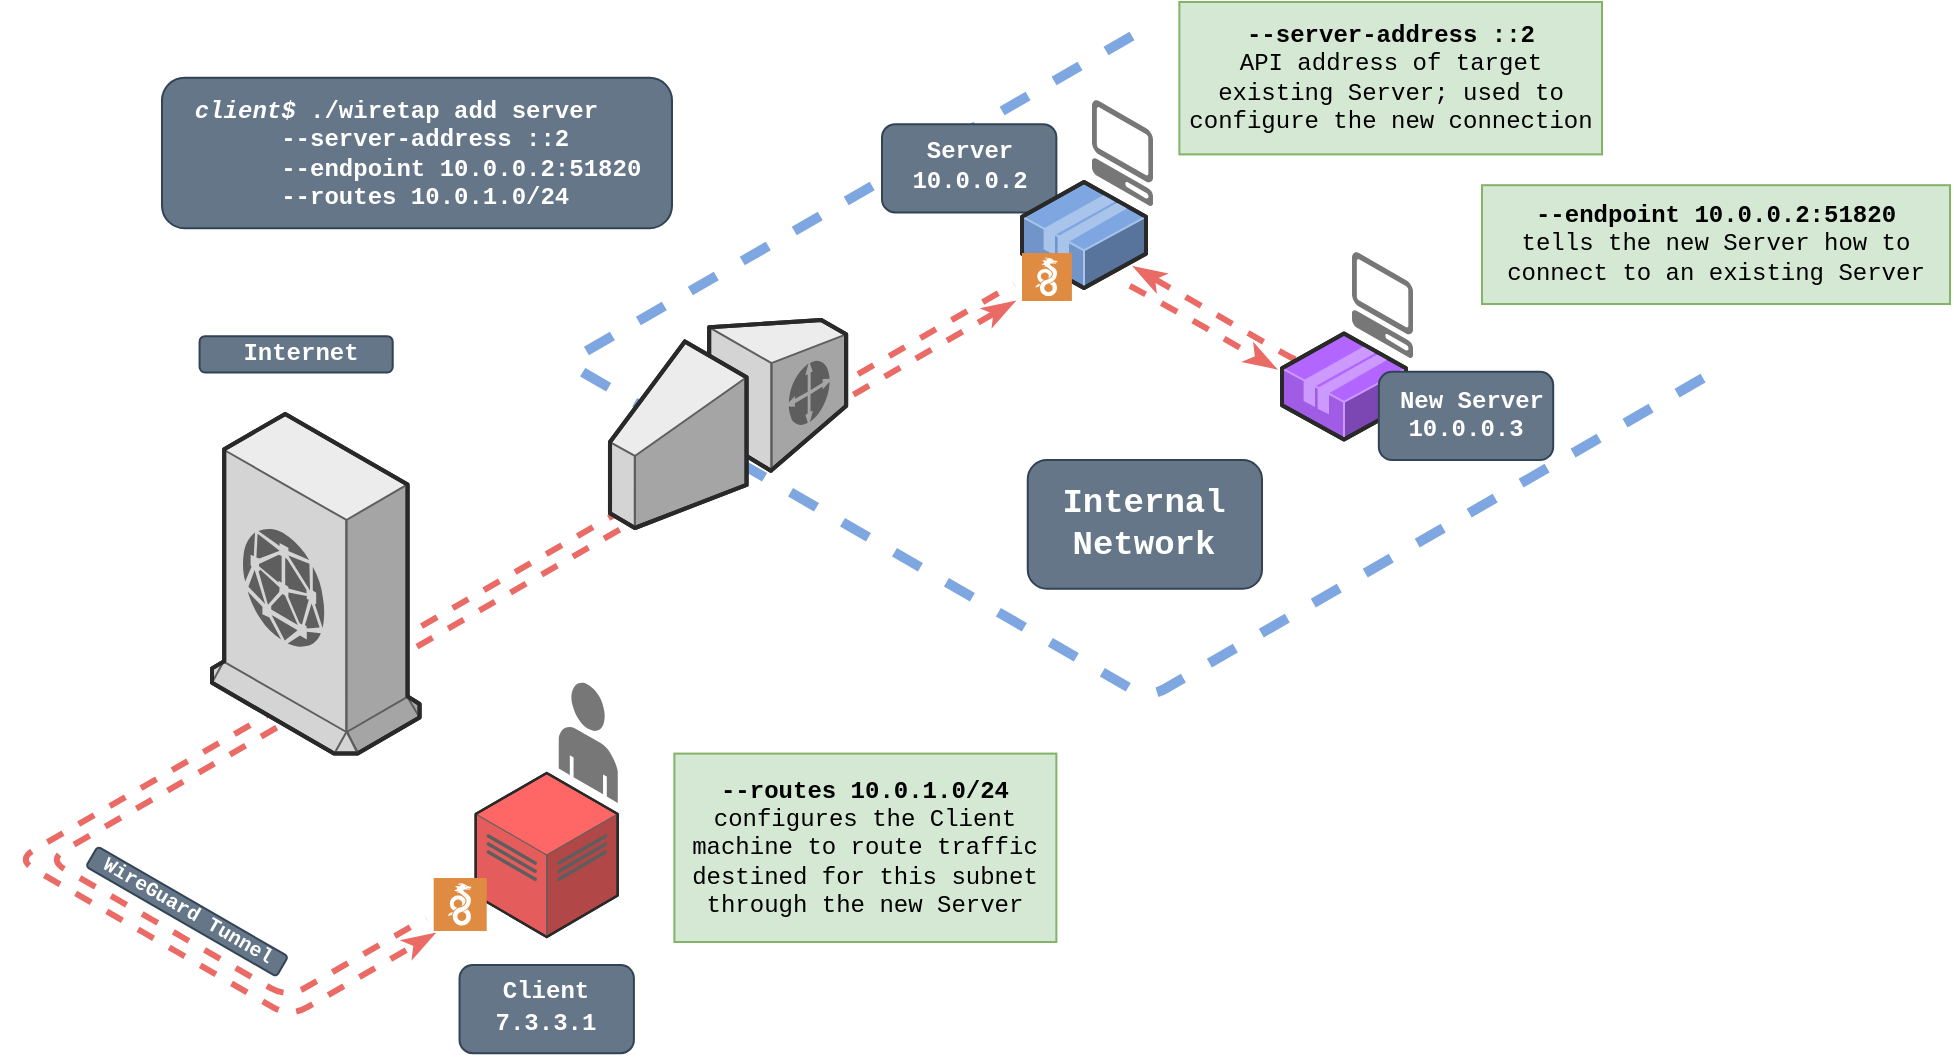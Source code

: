 <mxfile version="24.7.8">
  <diagram id="e3q73qmI6FWCRJhKJi0n" name="Page-1">
    <mxGraphModel dx="2074" dy="1196" grid="1" gridSize="10" guides="1" tooltips="1" connect="1" arrows="1" fold="1" page="1" pageScale="1" pageWidth="850" pageHeight="1100" math="0" shadow="0">
      <root>
        <UserObject label="" animation="# show everything&#xa;show VQUGQQ_OnS2NU-rycE4X-38 fade&#xa;show VQUGQQ_OnS2NU-rycE4X-29 fade&#xa;show VQUGQQ_OnS2NU-rycE4X-78 fade&#xa;show VQUGQQ_OnS2NU-rycE4X-23 fade&#xa;show VQUGQQ_OnS2NU-rycE4X-18 fade&#xa;show VQUGQQ_OnS2NU-rycE4X-32 fade&#xa;show VQUGQQ_OnS2NU-rycE4X-6 fade&#xa;show VQUGQQ_OnS2NU-rycE4X-35 fade&#xa;show VQUGQQ_OnS2NU-rycE4X-34 fade&#xa;show VQUGQQ_OnS2NU-rycE4X-36 fade&#xa;show VQUGQQ_OnS2NU-rycE4X-37 fade&#xa;show IBNPmSZJS5FAOytZOC4L-5 fade&#xa;&#xa;show wN3jGvzEee-aj5tuvHeW-2 fade&#xa;show wN3jGvzEee-aj5tuvHeW-1 fade&#xa;show VQUGQQ_OnS2NU-rycE4X-10 fade&#xa;show VQUGQQ_OnS2NU-rycE4X-20 fade&#xa;show VQUGQQ_OnS2NU-rycE4X-39 fade&#xa;show VQUGQQ_OnS2NU-rycE4X-8 fade&#xa;show VQUGQQ_OnS2NU-rycE4X-53 fade&#xa;show wN3jGvzEee-aj5tuvHeW-4 fade&#xa;show wN3jGvzEee-aj5tuvHeW-3 fade&#xa;wait 1000&#xa;&#xa;# Wiretap deployed, show handshake&#xa;show wN3jGvzEee-aj5tuvHeW-5 fade&#xa;show wN3jGvzEee-aj5tuvHeW-6 fade&#xa;show FmDstwN8osCTSLxOBSY--1 fade&#xa;show FmDstwN8osCTSLxOBSY--7 fade&#xa;show FmDstwN8osCTSLxOBSY--10 fade&#xa;show FmDstwN8osCTSLxOBSY--2 fade&#xa;flow wN3jGvzEee-aj5tuvHeW-6 start&#xa;flow FmDstwN8osCTSLxOBSY--1 start&#xa;flow FmDstwN8osCTSLxOBSY--7 start&#xa;flow FmDstwN8osCTSLxOBSY--10 start&#xa;flow FmDstwN8osCTSLxOBSY--2 start&#xa;wait 2000&#xa;show FmDstwN8osCTSLxOBSY--9 fade&#xa;show oPV8zDyL8UI4lHpnsqUg-2 fade&#xa;show oPV8zDyL8UI4lHpnsqUg-3 fade&#xa;show oPV8zDyL8UI4lHpnsqUg-4 fade&#xa;show oPV8zDyL8UI4lHpnsqUg-5 fade&#xa;flow FmDstwN8osCTSLxOBSY--9 start&#xa;flow oPV8zDyL8UI4lHpnsqUg-2 start&#xa;flow oPV8zDyL8UI4lHpnsqUg-3 start&#xa;flow oPV8zDyL8UI4lHpnsqUg-4 start&#xa;wait 2000&#xa;&#xa;# show ping&#xa;show oPV8zDyL8UI4lHpnsqUg-7 fade&#xa;wait 1000&#xa;&#xa;show VQUGQQ_OnS2NU-rycE4X-77 fade&#xa;wait 1000&#xa;&#xa;&#xa;show oPV8zDyL8UI4lHpnsqUg-10 fade&#xa;show oPV8zDyL8UI4lHpnsqUg-12 fade&#xa;wait 1000&#xa;&#xa;show oPV8zDyL8UI4lHpnsqUg-15 fade&#xa;show oPV8zDyL8UI4lHpnsqUg-16 fade&#xa;wait 1000&#xa;&#xa;show oPV8zDyL8UI4lHpnsqUg-8 fade&#xa;wait 5000&#xa;" id="0">
          <mxCell />
        </UserObject>
        <mxCell id="1" parent="0" />
        <mxCell id="2" value="" style="endArrow=classicThin;html=1;rounded=1;fontFamily=Courier New;jumpSize=12;strokeWidth=3;endFill=1;strokeColor=#EA6B66;startArrow=none;startFill=0;edgeStyle=isometricEdgeStyle;dashed=1;entryX=0.898;entryY=0.81;entryDx=0;entryDy=0;entryPerimeter=0;flowAnimation=1;" parent="1" target="VQUGQQ_OnS2NU-rycE4X-8" edge="1">
          <mxGeometry width="50" height="50" relative="1" as="geometry">
            <mxPoint x="734.96" y="308" as="sourcePoint" />
            <mxPoint x="660" y="270" as="targetPoint" />
            <Array as="points">
              <mxPoint x="678" y="281" />
            </Array>
          </mxGeometry>
        </mxCell>
        <mxCell id="IBNPmSZJS5FAOytZOC4L-5" value="" style="endArrow=none;dashed=1;html=1;rounded=1;strokeColor=#7EA6E0;strokeWidth=5;jumpStyle=none;edgeStyle=isometricEdgeStyle;" parent="1" edge="1">
          <mxGeometry width="50" height="50" relative="1" as="geometry">
            <mxPoint x="645" y="147" as="sourcePoint" />
            <mxPoint x="941" y="312" as="targetPoint" />
            <Array as="points">
              <mxPoint x="479.26" y="378" />
            </Array>
          </mxGeometry>
        </mxCell>
        <mxCell id="dTdVm22ynEOEwNfV1y40-15" value="" style="group" parent="1" vertex="1" connectable="0">
          <mxGeometry x="520" y="189.61" width="87.19" height="45.59" as="geometry" />
        </mxCell>
        <mxCell id="dTdVm22ynEOEwNfV1y40-16" value="&lt;br&gt;&lt;div&gt;&lt;i&gt;&lt;/i&gt;&lt;/div&gt;" style="text;html=1;strokeColor=#314354;fillColor=#647687;align=left;verticalAlign=middle;whiteSpace=wrap;rounded=1;fontFamily=Courier New;fontStyle=1;fontColor=#ffffff;" parent="dTdVm22ynEOEwNfV1y40-15" vertex="1">
          <mxGeometry y="1.49" width="87.19" height="44.1" as="geometry" />
        </mxCell>
        <mxCell id="dTdVm22ynEOEwNfV1y40-17" value="Server" style="text;html=1;align=center;verticalAlign=middle;whiteSpace=wrap;rounded=0;fontFamily=Courier New;fontStyle=1;fontColor=#FFFFFF;" parent="dTdVm22ynEOEwNfV1y40-15" vertex="1">
          <mxGeometry x="13.59" width="60" height="30" as="geometry" />
        </mxCell>
        <mxCell id="dTdVm22ynEOEwNfV1y40-18" value="10.0.0.2" style="text;html=1;align=center;verticalAlign=middle;whiteSpace=wrap;rounded=0;fontFamily=Courier New;fontStyle=1;fontColor=#FFFFFF;" parent="dTdVm22ynEOEwNfV1y40-15" vertex="1">
          <mxGeometry x="13.59" y="15.59" width="60" height="30" as="geometry" />
        </mxCell>
        <mxCell id="VQUGQQ_OnS2NU-rycE4X-8" value="" style="verticalLabelPosition=bottom;html=1;verticalAlign=top;strokeWidth=1;align=center;outlineConnect=0;dashed=0;outlineConnect=0;shape=mxgraph.aws3d.application2;fillColor=#7EA6E0;strokeColor=#A9C4EB;aspect=fixed;" parent="1" vertex="1">
          <mxGeometry x="590" y="220" width="62" height="53" as="geometry" />
        </mxCell>
        <mxCell id="VQUGQQ_OnS2NU-rycE4X-10" value="" style="verticalLabelPosition=bottom;html=1;verticalAlign=top;strokeWidth=1;align=center;outlineConnect=0;dashed=0;outlineConnect=0;shape=mxgraph.aws3d.application2;fillColor=#B266FF;strokeColor=#CC99FF;aspect=fixed;" parent="1" vertex="1">
          <mxGeometry x="720" y="295.8" width="62" height="53" as="geometry" />
        </mxCell>
        <mxCell id="VQUGQQ_OnS2NU-rycE4X-20" value="" style="verticalLabelPosition=bottom;html=1;verticalAlign=top;strokeWidth=1;align=center;outlineConnect=0;dashed=0;outlineConnect=0;shape=mxgraph.aws3d.client;aspect=fixed;strokeColor=none;fillColor=#777777;" parent="1" vertex="1">
          <mxGeometry x="755.0" y="255" width="30.57" height="53" as="geometry" />
        </mxCell>
        <mxCell id="VQUGQQ_OnS2NU-rycE4X-29" value="" style="verticalLabelPosition=bottom;html=1;verticalAlign=top;strokeWidth=1;align=center;outlineConnect=0;dashed=0;outlineConnect=0;shape=mxgraph.aws3d.dataCenter;strokeColor=#5E5E5E;aspect=fixed;fillColor=#FF6666;gradientColor=none;" parent="1" vertex="1">
          <mxGeometry x="316.84" y="515.5" width="71.03" height="82" as="geometry" />
        </mxCell>
        <mxCell id="VQUGQQ_OnS2NU-rycE4X-23" value="" style="verticalLabelPosition=bottom;html=1;verticalAlign=top;strokeWidth=1;align=center;outlineConnect=0;dashed=0;outlineConnect=0;shape=mxgraph.aws3d.end_user;strokeColor=none;fillColor=#777777;aspect=fixed;" parent="1" vertex="1">
          <mxGeometry x="358.38" y="470.0" width="29.49" height="60.46" as="geometry" />
        </mxCell>
        <mxCell id="VQUGQQ_OnS2NU-rycE4X-38" value="" style="sketch=0;pointerEvents=1;shadow=0;dashed=0;html=1;strokeColor=none;fillColor=#DF8C42;labelPosition=center;verticalLabelPosition=bottom;verticalAlign=top;align=center;outlineConnect=0;shape=mxgraph.veeam2.wireguard;fontFamily=Courier New;fontSize=19;" parent="1" vertex="1">
          <mxGeometry x="295.86" y="567.96" width="26.5" height="26.5" as="geometry" />
        </mxCell>
        <mxCell id="VQUGQQ_OnS2NU-rycE4X-39" value="" style="sketch=0;pointerEvents=1;shadow=0;dashed=0;html=1;strokeColor=none;fillColor=#DF8C42;labelPosition=center;verticalLabelPosition=bottom;verticalAlign=top;align=center;outlineConnect=0;shape=mxgraph.veeam2.wireguard;fontFamily=Courier New;fontSize=19;" parent="1" vertex="1">
          <mxGeometry x="590" y="255.49" width="24.96" height="24" as="geometry" />
        </mxCell>
        <mxCell id="VQUGQQ_OnS2NU-rycE4X-53" value="" style="verticalLabelPosition=bottom;html=1;verticalAlign=top;strokeWidth=1;align=center;outlineConnect=0;dashed=0;outlineConnect=0;shape=mxgraph.aws3d.client;aspect=fixed;strokeColor=none;fillColor=#777777;" parent="1" vertex="1">
          <mxGeometry x="625" y="179" width="30.57" height="53" as="geometry" />
        </mxCell>
        <mxCell id="VQUGQQ_OnS2NU-rycE4X-77" value="&lt;i&gt;&amp;nbsp; client$ &lt;/i&gt;./wiretap add server&lt;br&gt;&amp;nbsp; &amp;nbsp; &amp;nbsp; &amp;nbsp; --server-address ::2&lt;br&gt;&lt;span style=&quot;white-space: pre;&quot;&gt;&#x9;&lt;/span&gt;--endpoint 10.0.0.2:51820&lt;br&gt;&lt;span style=&quot;white-space: pre;&quot;&gt;&#x9;&lt;/span&gt;--routes 10.0.1.0/24&lt;br&gt;&lt;div&gt;&lt;i&gt;&lt;/i&gt;&lt;/div&gt;" style="text;html=1;strokeColor=#314354;fillColor=#647687;align=left;verticalAlign=middle;whiteSpace=wrap;rounded=1;fontFamily=Courier New;fontStyle=1;fontColor=#ffffff;" parent="1" vertex="1">
          <mxGeometry x="160" y="167.88" width="255" height="75.25" as="geometry" />
        </mxCell>
        <mxCell id="FmDstwN8osCTSLxOBSY--2" value="" style="endArrow=classicThin;html=1;rounded=1;fontFamily=Courier New;jumpSize=12;strokeWidth=3;endFill=1;strokeColor=#EA6B66;edgeStyle=isometricEdgeStyle;startArrow=none;startFill=0;dashed=1;flowAnimation=1;" parent="1" edge="1">
          <mxGeometry width="50" height="50" relative="1" as="geometry">
            <mxPoint x="586" y="271" as="sourcePoint" />
            <mxPoint x="296" y="596" as="targetPoint" />
            <Array as="points">
              <mxPoint x="159" y="600" />
            </Array>
          </mxGeometry>
        </mxCell>
        <mxCell id="FmDstwN8osCTSLxOBSY--9" value="" style="endArrow=classicThin;html=1;rounded=1;fontFamily=Courier New;jumpSize=12;strokeWidth=3;endFill=1;strokeColor=#EA6B66;startArrow=none;startFill=0;edgeStyle=isometricEdgeStyle;dashed=1;flowAnimation=1;" parent="1" edge="1">
          <mxGeometry width="50" height="50" relative="1" as="geometry">
            <mxPoint x="292" y="588" as="sourcePoint" />
            <mxPoint x="586" y="280" as="targetPoint" />
            <Array as="points">
              <mxPoint x="164" y="594" />
            </Array>
          </mxGeometry>
        </mxCell>
        <mxCell id="VQUGQQ_OnS2NU-rycE4X-18" value="" style="verticalLabelPosition=bottom;html=1;verticalAlign=top;strokeWidth=1;align=center;outlineConnect=0;dashed=0;outlineConnect=0;shape=mxgraph.aws3d.cloudfront;fillColor=#ECECEC;strokeColor=#5E5E5E;aspect=fixed;" parent="1" vertex="1">
          <mxGeometry x="185" y="336" width="103.8" height="169.8" as="geometry" />
        </mxCell>
        <mxCell id="VQUGQQ_OnS2NU-rycE4X-6" value="" style="verticalLabelPosition=bottom;html=1;verticalAlign=top;strokeWidth=1;align=center;outlineConnect=0;dashed=0;outlineConnect=0;shape=mxgraph.aws3d.customerGateway;fillColor=#ECECEC;strokeColor=#5E5E5E;aspect=fixed;" parent="1" vertex="1">
          <mxGeometry x="384" y="289" width="118.06" height="104" as="geometry" />
        </mxCell>
        <mxCell id="zmwg3pBIKIv0O4HrFYE8-3" value="--server-address ::2&lt;br&gt;&lt;span style=&quot;font-weight: 400;&quot;&gt;API address of target existing Server; used to configure the new connection&lt;/span&gt;" style="text;html=1;strokeColor=#82b366;fillColor=#d5e8d4;align=center;verticalAlign=middle;whiteSpace=wrap;rounded=0;fontFamily=Courier New;fontStyle=1" parent="1" vertex="1">
          <mxGeometry x="668.68" y="130" width="211.32" height="76.2" as="geometry" />
        </mxCell>
        <mxCell id="zmwg3pBIKIv0O4HrFYE8-5" value="--routes 10.0.1.0/24&lt;br&gt;&lt;span style=&quot;font-weight: normal;&quot;&gt;configures the Client machine to route traffic destined for this subnet through the new Server&lt;/span&gt;" style="text;html=1;strokeColor=#82b366;fillColor=#d5e8d4;align=center;verticalAlign=middle;whiteSpace=wrap;rounded=0;fontFamily=Courier New;fontStyle=1" parent="1" vertex="1">
          <mxGeometry x="416.19" y="505.8" width="191" height="94.2" as="geometry" />
        </mxCell>
        <mxCell id="dTdVm22ynEOEwNfV1y40-5" value="&lt;br&gt;&lt;div&gt;&lt;i&gt;&lt;/i&gt;&lt;/div&gt;" style="text;html=1;strokeColor=#314354;fillColor=#647687;align=left;verticalAlign=middle;whiteSpace=wrap;rounded=1;fontFamily=Courier New;fontStyle=1;fontColor=#ffffff;" parent="1" vertex="1">
          <mxGeometry x="592.87" y="359" width="117.13" height="64.4" as="geometry" />
        </mxCell>
        <mxCell id="VQUGQQ_OnS2NU-rycE4X-37" value="&lt;div style=&quot;font-size: 17px;&quot;&gt;Internal Network&lt;/div&gt;" style="text;html=1;strokeColor=none;fillColor=none;align=center;verticalAlign=middle;whiteSpace=wrap;rounded=0;fontFamily=Courier New;fontStyle=1;fontSize=17;fontColor=#FFFFFF;" parent="1" vertex="1">
          <mxGeometry x="621.43" y="376.2" width="60" height="30" as="geometry" />
        </mxCell>
        <mxCell id="dTdVm22ynEOEwNfV1y40-11" value="" style="group" parent="1" vertex="1" connectable="0">
          <mxGeometry x="768.41" y="313.41" width="94" height="45.59" as="geometry" />
        </mxCell>
        <mxCell id="dTdVm22ynEOEwNfV1y40-3" value="&lt;br&gt;&lt;div&gt;&lt;i&gt;&lt;/i&gt;&lt;/div&gt;" style="text;html=1;strokeColor=#314354;fillColor=#647687;align=left;verticalAlign=middle;whiteSpace=wrap;rounded=1;fontFamily=Courier New;fontStyle=1;fontColor=#ffffff;" parent="dTdVm22ynEOEwNfV1y40-11" vertex="1">
          <mxGeometry y="1.49" width="87.19" height="44.1" as="geometry" />
        </mxCell>
        <mxCell id="wN3jGvzEee-aj5tuvHeW-1" value="New Server" style="text;html=1;align=center;verticalAlign=middle;whiteSpace=wrap;rounded=0;fontFamily=Courier New;fontStyle=1;fontColor=#FFFFFF;" parent="dTdVm22ynEOEwNfV1y40-11" vertex="1">
          <mxGeometry x="6.78" y="1.49" width="80.41" height="30" as="geometry" />
        </mxCell>
        <mxCell id="wN3jGvzEee-aj5tuvHeW-2" value="10.0.0.3" style="text;html=1;align=center;verticalAlign=middle;whiteSpace=wrap;rounded=0;fontFamily=Courier New;fontStyle=1;fontColor=#FFFFFF;" parent="dTdVm22ynEOEwNfV1y40-11" vertex="1">
          <mxGeometry x="13.59" y="15.59" width="60" height="30" as="geometry" />
        </mxCell>
        <mxCell id="dTdVm22ynEOEwNfV1y40-28" value="" style="group;rotation=30;" parent="1" vertex="1" connectable="0">
          <mxGeometry x="107.51" y="567.96" width="130" height="32.9" as="geometry" />
        </mxCell>
        <mxCell id="dTdVm22ynEOEwNfV1y40-24" value="&lt;br&gt;&lt;div&gt;&lt;i&gt;&lt;/i&gt;&lt;/div&gt;" style="text;html=1;strokeColor=#314354;fillColor=#647687;align=left;verticalAlign=middle;whiteSpace=wrap;rounded=1;fontFamily=Courier New;fontStyle=1;fontColor=#ffffff;rotation=30;" parent="dTdVm22ynEOEwNfV1y40-28" vertex="1">
          <mxGeometry x="10" y="11" width="110" height="11.63" as="geometry" />
        </mxCell>
        <mxCell id="dTdVm22ynEOEwNfV1y40-26" value="&lt;font style=&quot;font-size: 10px;&quot;&gt;WireGuard Tunnel&lt;/font&gt;" style="text;html=1;align=center;verticalAlign=middle;whiteSpace=wrap;rounded=0;fontFamily=Courier New;fontStyle=1;fontColor=#FFFFFF;fontSize=11;rotation=30;" parent="dTdVm22ynEOEwNfV1y40-28" vertex="1">
          <mxGeometry x="10" width="109.74" height="32.9" as="geometry" />
        </mxCell>
        <mxCell id="dTdVm22ynEOEwNfV1y40-29" value="" style="group;rotation=0;" parent="1" vertex="1" connectable="0">
          <mxGeometry x="170" y="280" width="120" height="60" as="geometry" />
        </mxCell>
        <mxCell id="dTdVm22ynEOEwNfV1y40-30" value="&lt;br&gt;&lt;div&gt;&lt;i&gt;&lt;/i&gt;&lt;/div&gt;" style="text;html=1;strokeColor=#314354;fillColor=#647687;align=left;verticalAlign=middle;whiteSpace=wrap;rounded=1;fontFamily=Courier New;fontStyle=1;fontColor=#ffffff;rotation=0;" parent="dTdVm22ynEOEwNfV1y40-29" vertex="1">
          <mxGeometry x="8.78" y="17.119" width="96.58" height="18.099" as="geometry" />
        </mxCell>
        <mxCell id="dTdVm22ynEOEwNfV1y40-31" value="&lt;font style=&quot;font-size: 12px;&quot;&gt;Internet&lt;/font&gt;" style="text;html=1;align=center;verticalAlign=middle;whiteSpace=wrap;rounded=0;fontFamily=Courier New;fontStyle=1;fontColor=#FFFFFF;fontSize=12;rotation=0;" parent="dTdVm22ynEOEwNfV1y40-29" vertex="1">
          <mxGeometry x="4.39" y="-3.83" width="111.22" height="60" as="geometry" />
        </mxCell>
        <mxCell id="dTdVm22ynEOEwNfV1y40-19" value="" style="group" parent="1" vertex="1" connectable="0">
          <mxGeometry x="308.76" y="610" width="87.19" height="45.59" as="geometry" />
        </mxCell>
        <mxCell id="dTdVm22ynEOEwNfV1y40-20" value="&lt;br&gt;&lt;div&gt;&lt;i&gt;&lt;/i&gt;&lt;/div&gt;" style="text;html=1;strokeColor=#314354;fillColor=#647687;align=left;verticalAlign=middle;whiteSpace=wrap;rounded=1;fontFamily=Courier New;fontStyle=1;fontColor=#ffffff;" parent="dTdVm22ynEOEwNfV1y40-19" vertex="1">
          <mxGeometry y="1.49" width="87.19" height="44.1" as="geometry" />
        </mxCell>
        <mxCell id="dTdVm22ynEOEwNfV1y40-21" value="Client" style="text;html=1;align=center;verticalAlign=middle;whiteSpace=wrap;rounded=0;fontFamily=Courier New;fontStyle=1;fontColor=#FFFFFF;" parent="dTdVm22ynEOEwNfV1y40-19" vertex="1">
          <mxGeometry x="13.59" width="60" height="30" as="geometry" />
        </mxCell>
        <mxCell id="dTdVm22ynEOEwNfV1y40-22" value="7.3.3.1" style="text;html=1;align=center;verticalAlign=middle;whiteSpace=wrap;rounded=0;fontFamily=Courier New;fontStyle=1;fontColor=#FFFFFF;" parent="dTdVm22ynEOEwNfV1y40-19" vertex="1">
          <mxGeometry x="13.59" y="15.59" width="60" height="30" as="geometry" />
        </mxCell>
        <mxCell id="3" value="" style="endArrow=classicThin;html=1;rounded=1;fontFamily=Courier New;jumpSize=12;strokeWidth=3;endFill=1;strokeColor=#EA6B66;edgeStyle=isometricEdgeStyle;startArrow=none;startFill=0;dashed=1;flowAnimation=1;" parent="1" edge="1">
          <mxGeometry width="50" height="50" relative="1" as="geometry">
            <mxPoint x="636" y="267.52" as="sourcePoint" />
            <mxPoint x="717" y="313" as="targetPoint" />
            <Array as="points">
              <mxPoint x="673.42" y="288.09" />
            </Array>
          </mxGeometry>
        </mxCell>
        <mxCell id="4" value="--endpoint 10.0.0.2:51820&lt;br&gt;&lt;span style=&quot;font-weight: normal;&quot;&gt;tells the new Server how to connect to an existing Server&lt;/span&gt;" style="text;html=1;strokeColor=#82b366;fillColor=#d5e8d4;align=center;verticalAlign=middle;whiteSpace=wrap;rounded=0;fontFamily=Courier New;fontStyle=1" parent="1" vertex="1">
          <mxGeometry x="820" y="221.6" width="234" height="59.4" as="geometry" />
        </mxCell>
      </root>
    </mxGraphModel>
  </diagram>
</mxfile>
